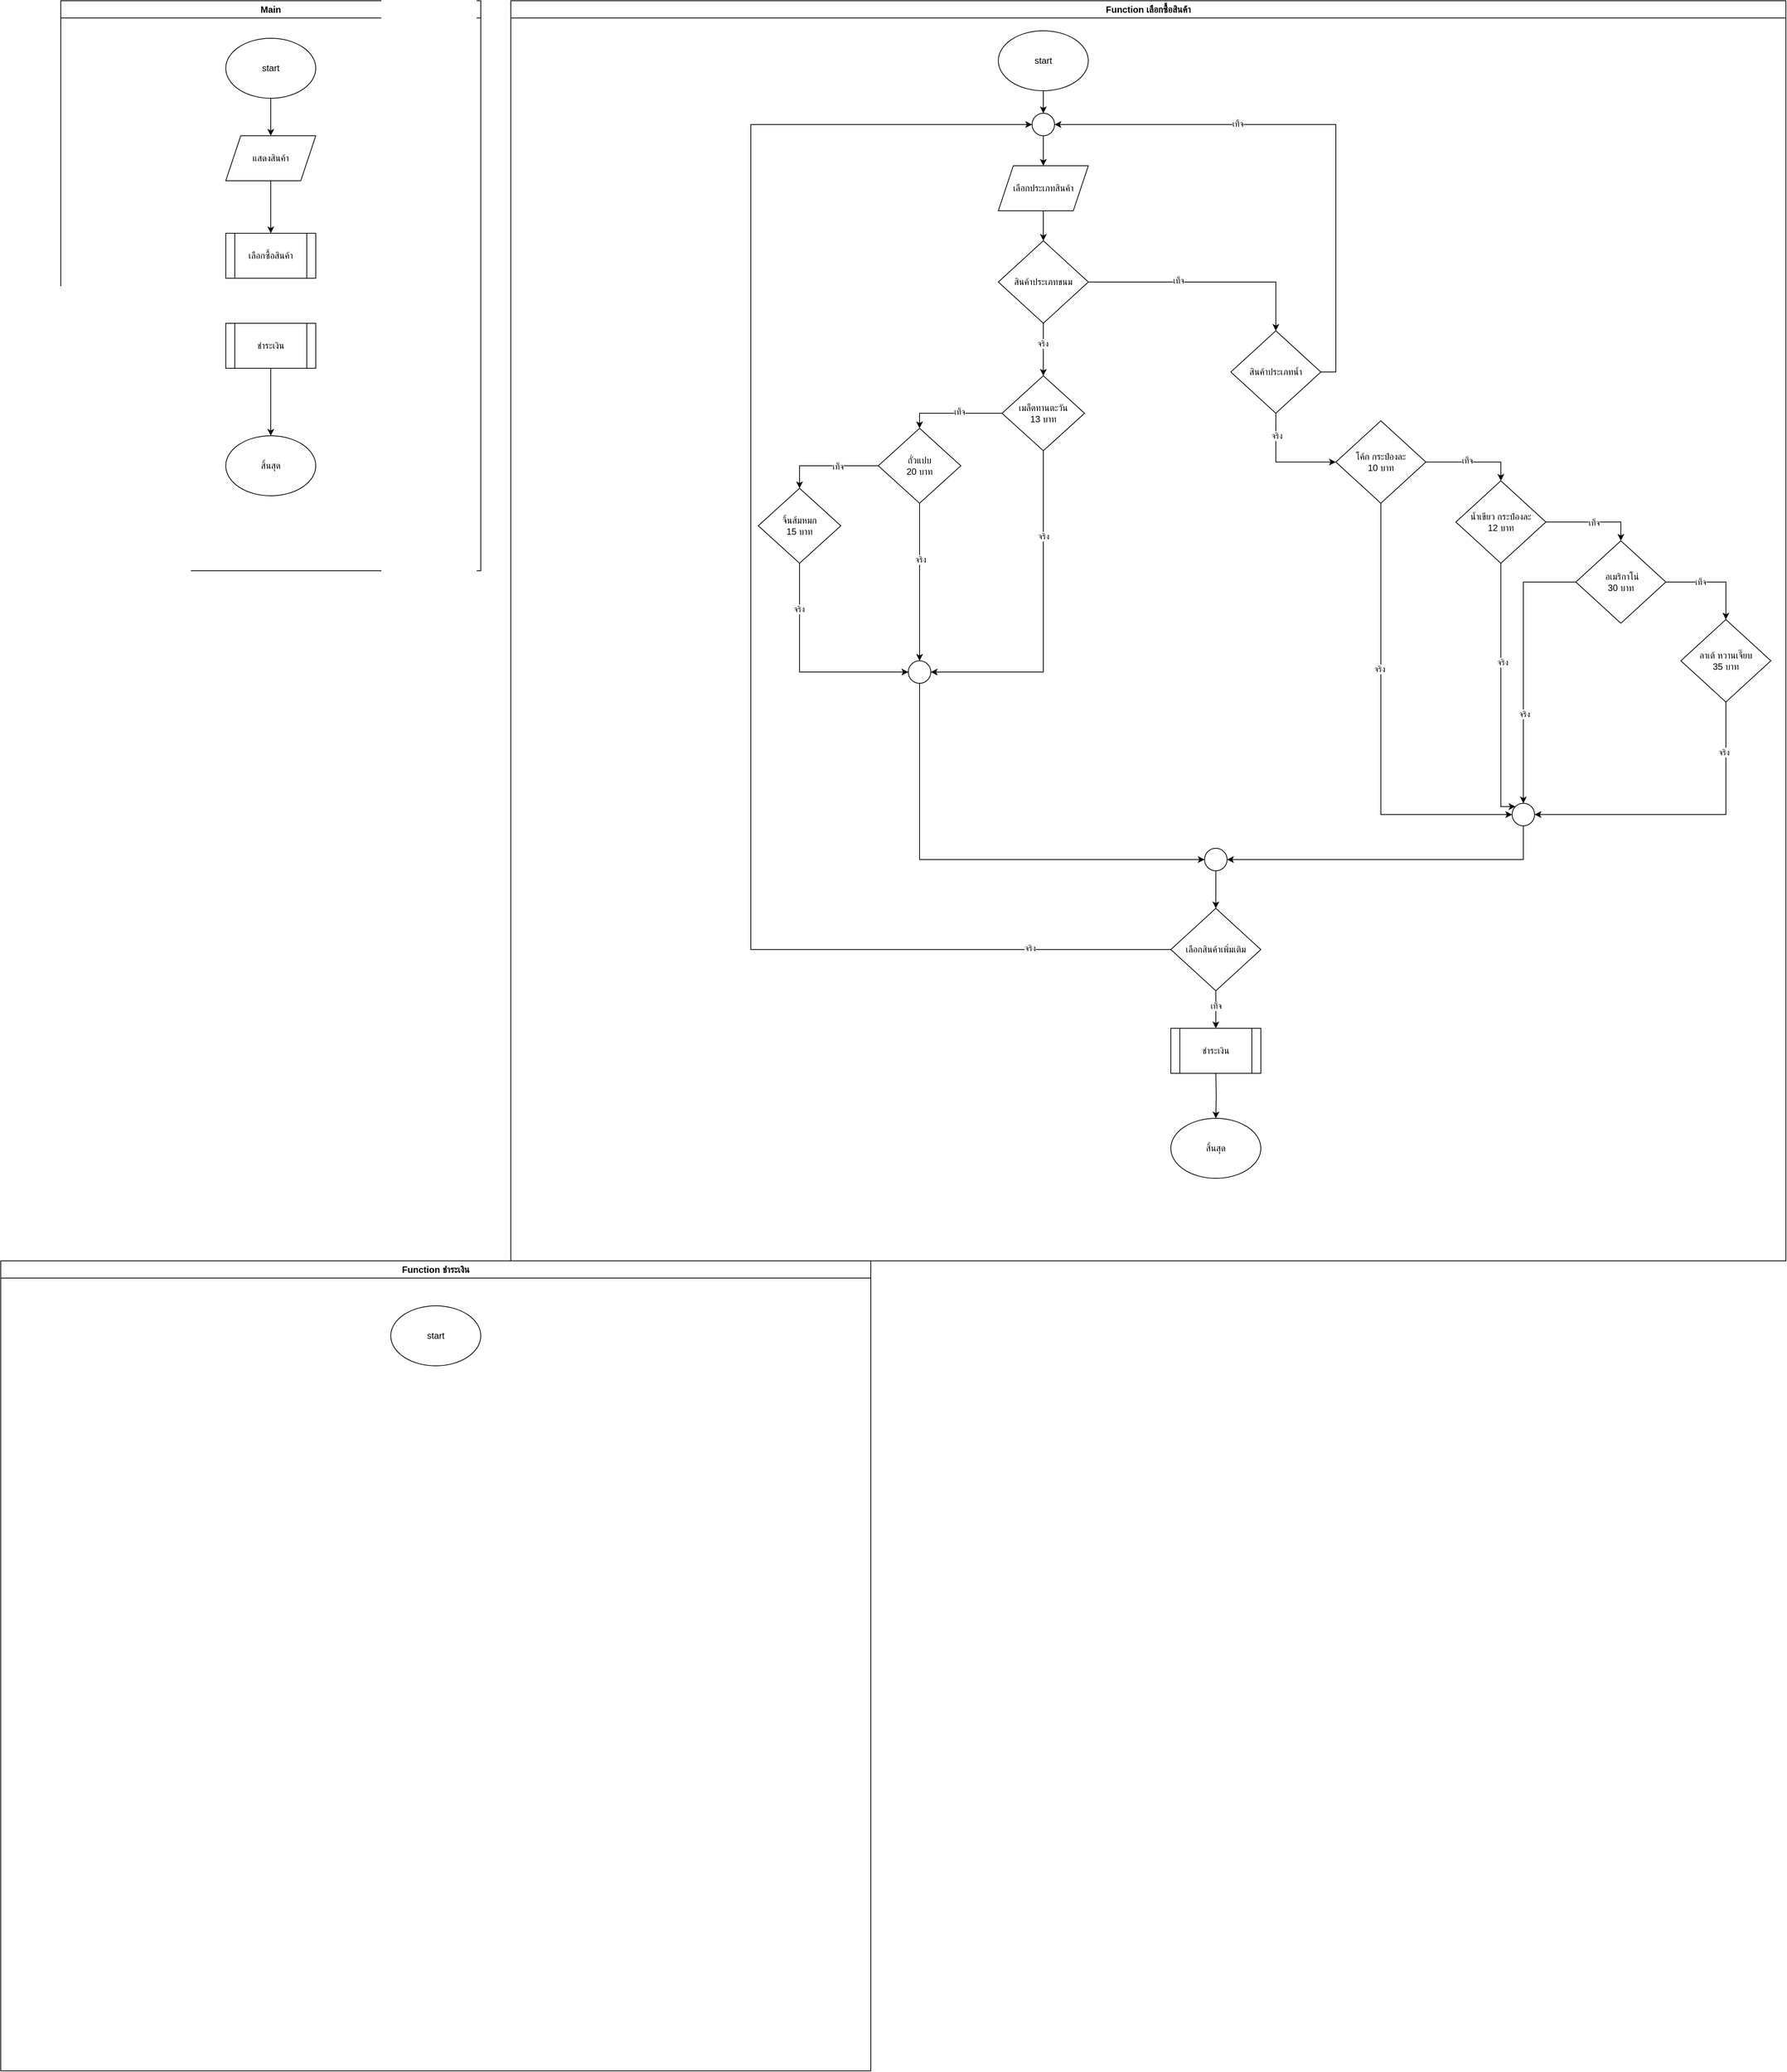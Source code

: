 <mxfile version="28.0.5">
  <diagram name="Page-1" id="F9enPEbknwxeYVMNx5j7">
    <mxGraphModel dx="1426" dy="785" grid="1" gridSize="10" guides="1" tooltips="1" connect="1" arrows="1" fold="1" page="1" pageScale="1" pageWidth="850" pageHeight="1100" math="0" shadow="0">
      <root>
        <mxCell id="0" />
        <mxCell id="1" parent="0" />
        <mxCell id="MAkC087RUVhpmCJc-tUX-18" value="Main" style="swimlane;whiteSpace=wrap;html=1;" vertex="1" parent="1">
          <mxGeometry x="160" width="560" height="760" as="geometry" />
        </mxCell>
        <mxCell id="MAkC087RUVhpmCJc-tUX-191" style="edgeStyle=orthogonalEdgeStyle;rounded=0;orthogonalLoop=1;jettySize=auto;html=1;exitX=0.5;exitY=1;exitDx=0;exitDy=0;entryX=0.5;entryY=0;entryDx=0;entryDy=0;" edge="1" parent="MAkC087RUVhpmCJc-tUX-18" source="MAkC087RUVhpmCJc-tUX-1" target="MAkC087RUVhpmCJc-tUX-190">
          <mxGeometry relative="1" as="geometry" />
        </mxCell>
        <mxCell id="MAkC087RUVhpmCJc-tUX-1" value="start" style="ellipse;whiteSpace=wrap;html=1;" vertex="1" parent="MAkC087RUVhpmCJc-tUX-18">
          <mxGeometry x="220" y="50" width="120" height="80" as="geometry" />
        </mxCell>
        <mxCell id="MAkC087RUVhpmCJc-tUX-34" value="เลือกซื้อสินค้า" style="shape=process;whiteSpace=wrap;html=1;backgroundOutline=1;" vertex="1" parent="MAkC087RUVhpmCJc-tUX-18">
          <mxGeometry x="220" y="310" width="120" height="60" as="geometry" />
        </mxCell>
        <mxCell id="MAkC087RUVhpmCJc-tUX-39" value="สิ้นสุด" style="ellipse;whiteSpace=wrap;html=1;" vertex="1" parent="MAkC087RUVhpmCJc-tUX-18">
          <mxGeometry x="220" y="580" width="120" height="80" as="geometry" />
        </mxCell>
        <mxCell id="MAkC087RUVhpmCJc-tUX-46" value="" style="edgeStyle=orthogonalEdgeStyle;rounded=0;orthogonalLoop=1;jettySize=auto;html=1;" edge="1" parent="MAkC087RUVhpmCJc-tUX-18" source="MAkC087RUVhpmCJc-tUX-45" target="MAkC087RUVhpmCJc-tUX-39">
          <mxGeometry relative="1" as="geometry" />
        </mxCell>
        <mxCell id="MAkC087RUVhpmCJc-tUX-45" value="ชำระเงิน" style="shape=process;whiteSpace=wrap;html=1;backgroundOutline=1;" vertex="1" parent="MAkC087RUVhpmCJc-tUX-18">
          <mxGeometry x="220" y="430" width="120" height="60" as="geometry" />
        </mxCell>
        <mxCell id="MAkC087RUVhpmCJc-tUX-192" style="edgeStyle=orthogonalEdgeStyle;rounded=0;orthogonalLoop=1;jettySize=auto;html=1;exitX=0.5;exitY=1;exitDx=0;exitDy=0;entryX=0.5;entryY=0;entryDx=0;entryDy=0;" edge="1" parent="MAkC087RUVhpmCJc-tUX-18" source="MAkC087RUVhpmCJc-tUX-190" target="MAkC087RUVhpmCJc-tUX-34">
          <mxGeometry relative="1" as="geometry" />
        </mxCell>
        <mxCell id="MAkC087RUVhpmCJc-tUX-190" value="แสดงสินค้า" style="shape=parallelogram;perimeter=parallelogramPerimeter;whiteSpace=wrap;html=1;fixedSize=1;" vertex="1" parent="MAkC087RUVhpmCJc-tUX-18">
          <mxGeometry x="220" y="180" width="120" height="60" as="geometry" />
        </mxCell>
        <mxCell id="MAkC087RUVhpmCJc-tUX-19" value="Function เลือกซื้อสินค้า" style="swimlane;whiteSpace=wrap;html=1;" vertex="1" parent="1">
          <mxGeometry x="760" width="1700" height="1680" as="geometry" />
        </mxCell>
        <mxCell id="MAkC087RUVhpmCJc-tUX-20" value="" style="edgeStyle=orthogonalEdgeStyle;rounded=0;orthogonalLoop=1;jettySize=auto;html=1;" edge="1" parent="MAkC087RUVhpmCJc-tUX-19" source="MAkC087RUVhpmCJc-tUX-21">
          <mxGeometry relative="1" as="geometry">
            <mxPoint x="710" y="150" as="targetPoint" />
          </mxGeometry>
        </mxCell>
        <mxCell id="MAkC087RUVhpmCJc-tUX-21" value="start" style="ellipse;whiteSpace=wrap;html=1;" vertex="1" parent="MAkC087RUVhpmCJc-tUX-19">
          <mxGeometry x="650" y="40" width="120" height="80" as="geometry" />
        </mxCell>
        <mxCell id="MAkC087RUVhpmCJc-tUX-105" value="" style="edgeStyle=orthogonalEdgeStyle;rounded=0;orthogonalLoop=1;jettySize=auto;html=1;" edge="1" parent="MAkC087RUVhpmCJc-tUX-19" source="MAkC087RUVhpmCJc-tUX-28">
          <mxGeometry relative="1" as="geometry">
            <mxPoint x="710" y="500" as="targetPoint" />
          </mxGeometry>
        </mxCell>
        <mxCell id="MAkC087RUVhpmCJc-tUX-106" value="จริง" style="edgeLabel;html=1;align=center;verticalAlign=middle;resizable=0;points=[];" vertex="1" connectable="0" parent="MAkC087RUVhpmCJc-tUX-105">
          <mxGeometry x="-0.229" y="-1" relative="1" as="geometry">
            <mxPoint as="offset" />
          </mxGeometry>
        </mxCell>
        <mxCell id="MAkC087RUVhpmCJc-tUX-136" style="edgeStyle=orthogonalEdgeStyle;rounded=0;orthogonalLoop=1;jettySize=auto;html=1;exitX=1;exitY=0.5;exitDx=0;exitDy=0;entryX=0.5;entryY=0;entryDx=0;entryDy=0;" edge="1" parent="MAkC087RUVhpmCJc-tUX-19" source="MAkC087RUVhpmCJc-tUX-28" target="MAkC087RUVhpmCJc-tUX-103">
          <mxGeometry relative="1" as="geometry" />
        </mxCell>
        <mxCell id="MAkC087RUVhpmCJc-tUX-137" value="เท็จ" style="edgeLabel;html=1;align=center;verticalAlign=middle;resizable=0;points=[];" vertex="1" connectable="0" parent="MAkC087RUVhpmCJc-tUX-136">
          <mxGeometry x="-0.238" y="2" relative="1" as="geometry">
            <mxPoint as="offset" />
          </mxGeometry>
        </mxCell>
        <mxCell id="MAkC087RUVhpmCJc-tUX-28" value="สินค้าประเภทขนม" style="rhombus;whiteSpace=wrap;html=1;" vertex="1" parent="MAkC087RUVhpmCJc-tUX-19">
          <mxGeometry x="650" y="320" width="120" height="110" as="geometry" />
        </mxCell>
        <mxCell id="MAkC087RUVhpmCJc-tUX-73" value="" style="edgeStyle=orthogonalEdgeStyle;rounded=0;orthogonalLoop=1;jettySize=auto;html=1;" edge="1" parent="MAkC087RUVhpmCJc-tUX-19" source="MAkC087RUVhpmCJc-tUX-31" target="MAkC087RUVhpmCJc-tUX-28">
          <mxGeometry relative="1" as="geometry" />
        </mxCell>
        <mxCell id="MAkC087RUVhpmCJc-tUX-31" value="เลือกประเภทสินค้า" style="shape=parallelogram;perimeter=parallelogramPerimeter;whiteSpace=wrap;html=1;fixedSize=1;" vertex="1" parent="MAkC087RUVhpmCJc-tUX-19">
          <mxGeometry x="650" y="220" width="120" height="60" as="geometry" />
        </mxCell>
        <mxCell id="MAkC087RUVhpmCJc-tUX-76" value="" style="edgeStyle=orthogonalEdgeStyle;rounded=0;orthogonalLoop=1;jettySize=auto;html=1;" edge="1" parent="MAkC087RUVhpmCJc-tUX-19" source="MAkC087RUVhpmCJc-tUX-75" target="MAkC087RUVhpmCJc-tUX-31">
          <mxGeometry relative="1" as="geometry" />
        </mxCell>
        <mxCell id="MAkC087RUVhpmCJc-tUX-75" value="" style="ellipse;whiteSpace=wrap;html=1;aspect=fixed;" vertex="1" parent="MAkC087RUVhpmCJc-tUX-19">
          <mxGeometry x="695" y="150" width="30" height="30" as="geometry" />
        </mxCell>
        <mxCell id="MAkC087RUVhpmCJc-tUX-148" style="edgeStyle=orthogonalEdgeStyle;rounded=0;orthogonalLoop=1;jettySize=auto;html=1;exitX=0.5;exitY=1;exitDx=0;exitDy=0;entryX=0;entryY=0.5;entryDx=0;entryDy=0;" edge="1" parent="MAkC087RUVhpmCJc-tUX-19" source="MAkC087RUVhpmCJc-tUX-103" target="MAkC087RUVhpmCJc-tUX-139">
          <mxGeometry relative="1" as="geometry" />
        </mxCell>
        <mxCell id="MAkC087RUVhpmCJc-tUX-149" value="จริง" style="edgeLabel;html=1;align=center;verticalAlign=middle;resizable=0;points=[];" vertex="1" connectable="0" parent="MAkC087RUVhpmCJc-tUX-148">
          <mxGeometry x="-0.586" y="1" relative="1" as="geometry">
            <mxPoint as="offset" />
          </mxGeometry>
        </mxCell>
        <mxCell id="MAkC087RUVhpmCJc-tUX-150" style="edgeStyle=orthogonalEdgeStyle;rounded=0;orthogonalLoop=1;jettySize=auto;html=1;exitX=1;exitY=0.5;exitDx=0;exitDy=0;entryX=1;entryY=0.5;entryDx=0;entryDy=0;" edge="1" parent="MAkC087RUVhpmCJc-tUX-19" source="MAkC087RUVhpmCJc-tUX-103" target="MAkC087RUVhpmCJc-tUX-75">
          <mxGeometry relative="1" as="geometry" />
        </mxCell>
        <mxCell id="MAkC087RUVhpmCJc-tUX-151" value="เท็จ" style="edgeLabel;html=1;align=center;verticalAlign=middle;resizable=0;points=[];" vertex="1" connectable="0" parent="MAkC087RUVhpmCJc-tUX-150">
          <mxGeometry x="0.327" y="-1" relative="1" as="geometry">
            <mxPoint as="offset" />
          </mxGeometry>
        </mxCell>
        <mxCell id="MAkC087RUVhpmCJc-tUX-103" value="สินค้าประเภทน้ำ" style="rhombus;whiteSpace=wrap;html=1;" vertex="1" parent="MAkC087RUVhpmCJc-tUX-19">
          <mxGeometry x="960" y="440" width="120" height="110" as="geometry" />
        </mxCell>
        <mxCell id="MAkC087RUVhpmCJc-tUX-109" value="" style="edgeStyle=orthogonalEdgeStyle;rounded=0;orthogonalLoop=1;jettySize=auto;html=1;" edge="1" parent="MAkC087RUVhpmCJc-tUX-19" source="MAkC087RUVhpmCJc-tUX-107" target="MAkC087RUVhpmCJc-tUX-108">
          <mxGeometry relative="1" as="geometry">
            <Array as="points">
              <mxPoint x="545" y="550" />
            </Array>
          </mxGeometry>
        </mxCell>
        <mxCell id="MAkC087RUVhpmCJc-tUX-110" value="เท็จ" style="edgeLabel;html=1;align=center;verticalAlign=middle;resizable=0;points=[];" vertex="1" connectable="0" parent="MAkC087RUVhpmCJc-tUX-109">
          <mxGeometry x="-0.123" y="-2" relative="1" as="geometry">
            <mxPoint as="offset" />
          </mxGeometry>
        </mxCell>
        <mxCell id="MAkC087RUVhpmCJc-tUX-161" style="edgeStyle=orthogonalEdgeStyle;rounded=0;orthogonalLoop=1;jettySize=auto;html=1;exitX=0.5;exitY=1;exitDx=0;exitDy=0;entryX=1;entryY=0.5;entryDx=0;entryDy=0;" edge="1" parent="MAkC087RUVhpmCJc-tUX-19" source="MAkC087RUVhpmCJc-tUX-107" target="MAkC087RUVhpmCJc-tUX-157">
          <mxGeometry relative="1" as="geometry" />
        </mxCell>
        <mxCell id="MAkC087RUVhpmCJc-tUX-162" value="จริง" style="edgeLabel;html=1;align=center;verticalAlign=middle;resizable=0;points=[];" vertex="1" connectable="0" parent="MAkC087RUVhpmCJc-tUX-161">
          <mxGeometry x="-0.488" relative="1" as="geometry">
            <mxPoint as="offset" />
          </mxGeometry>
        </mxCell>
        <mxCell id="MAkC087RUVhpmCJc-tUX-107" value="เมล็ดทานตะวัน&lt;div&gt;13 บาท&lt;/div&gt;" style="rhombus;whiteSpace=wrap;html=1;" vertex="1" parent="MAkC087RUVhpmCJc-tUX-19">
          <mxGeometry x="655" y="500" width="110" height="100" as="geometry" />
        </mxCell>
        <mxCell id="MAkC087RUVhpmCJc-tUX-112" value="" style="edgeStyle=orthogonalEdgeStyle;rounded=0;orthogonalLoop=1;jettySize=auto;html=1;" edge="1" parent="MAkC087RUVhpmCJc-tUX-19" source="MAkC087RUVhpmCJc-tUX-108" target="MAkC087RUVhpmCJc-tUX-111">
          <mxGeometry relative="1" as="geometry">
            <Array as="points">
              <mxPoint x="385" y="620" />
            </Array>
          </mxGeometry>
        </mxCell>
        <mxCell id="MAkC087RUVhpmCJc-tUX-113" value="เท็จ" style="edgeLabel;html=1;align=center;verticalAlign=middle;resizable=0;points=[];" vertex="1" connectable="0" parent="MAkC087RUVhpmCJc-tUX-112">
          <mxGeometry x="-0.2" y="1" relative="1" as="geometry">
            <mxPoint as="offset" />
          </mxGeometry>
        </mxCell>
        <mxCell id="MAkC087RUVhpmCJc-tUX-108" value="ถั่วแปบ&lt;div&gt;20 บาท&lt;/div&gt;" style="rhombus;whiteSpace=wrap;html=1;" vertex="1" parent="MAkC087RUVhpmCJc-tUX-19">
          <mxGeometry x="490" y="570" width="110" height="100" as="geometry" />
        </mxCell>
        <mxCell id="MAkC087RUVhpmCJc-tUX-160" style="edgeStyle=orthogonalEdgeStyle;rounded=0;orthogonalLoop=1;jettySize=auto;html=1;exitX=0.5;exitY=1;exitDx=0;exitDy=0;entryX=0;entryY=0.5;entryDx=0;entryDy=0;" edge="1" parent="MAkC087RUVhpmCJc-tUX-19" source="MAkC087RUVhpmCJc-tUX-111" target="MAkC087RUVhpmCJc-tUX-157">
          <mxGeometry relative="1" as="geometry" />
        </mxCell>
        <mxCell id="MAkC087RUVhpmCJc-tUX-163" value="จริง" style="edgeLabel;html=1;align=center;verticalAlign=middle;resizable=0;points=[];" vertex="1" connectable="0" parent="MAkC087RUVhpmCJc-tUX-160">
          <mxGeometry x="-0.579" y="-1" relative="1" as="geometry">
            <mxPoint as="offset" />
          </mxGeometry>
        </mxCell>
        <mxCell id="MAkC087RUVhpmCJc-tUX-111" value="จิ้นส้มหมก&lt;div&gt;15 บาท&lt;/div&gt;" style="rhombus;whiteSpace=wrap;html=1;" vertex="1" parent="MAkC087RUVhpmCJc-tUX-19">
          <mxGeometry x="330" y="650" width="110" height="100" as="geometry" />
        </mxCell>
        <mxCell id="MAkC087RUVhpmCJc-tUX-144" style="edgeStyle=orthogonalEdgeStyle;rounded=0;orthogonalLoop=1;jettySize=auto;html=1;exitX=1;exitY=0.5;exitDx=0;exitDy=0;entryX=0.5;entryY=0;entryDx=0;entryDy=0;" edge="1" parent="MAkC087RUVhpmCJc-tUX-19" source="MAkC087RUVhpmCJc-tUX-139" target="MAkC087RUVhpmCJc-tUX-141">
          <mxGeometry relative="1" as="geometry" />
        </mxCell>
        <mxCell id="MAkC087RUVhpmCJc-tUX-145" value="เท็จ" style="edgeLabel;html=1;align=center;verticalAlign=middle;resizable=0;points=[];" vertex="1" connectable="0" parent="MAkC087RUVhpmCJc-tUX-144">
          <mxGeometry x="-0.12" y="2" relative="1" as="geometry">
            <mxPoint as="offset" />
          </mxGeometry>
        </mxCell>
        <mxCell id="MAkC087RUVhpmCJc-tUX-165" style="edgeStyle=orthogonalEdgeStyle;rounded=0;orthogonalLoop=1;jettySize=auto;html=1;exitX=0.5;exitY=1;exitDx=0;exitDy=0;entryX=0;entryY=0.5;entryDx=0;entryDy=0;" edge="1" parent="MAkC087RUVhpmCJc-tUX-19" source="MAkC087RUVhpmCJc-tUX-139" target="MAkC087RUVhpmCJc-tUX-164">
          <mxGeometry relative="1" as="geometry" />
        </mxCell>
        <mxCell id="MAkC087RUVhpmCJc-tUX-172" value="จริง" style="edgeLabel;html=1;align=center;verticalAlign=middle;resizable=0;points=[];" vertex="1" connectable="0" parent="MAkC087RUVhpmCJc-tUX-165">
          <mxGeometry x="-0.251" y="-2" relative="1" as="geometry">
            <mxPoint as="offset" />
          </mxGeometry>
        </mxCell>
        <mxCell id="MAkC087RUVhpmCJc-tUX-139" value="โค้ก กระป๋องละ&lt;div&gt;10 บาท&lt;/div&gt;" style="rhombus;whiteSpace=wrap;html=1;" vertex="1" parent="MAkC087RUVhpmCJc-tUX-19">
          <mxGeometry x="1100" y="560" width="120" height="110" as="geometry" />
        </mxCell>
        <mxCell id="MAkC087RUVhpmCJc-tUX-146" style="edgeStyle=orthogonalEdgeStyle;rounded=0;orthogonalLoop=1;jettySize=auto;html=1;exitX=1;exitY=0.5;exitDx=0;exitDy=0;entryX=0.5;entryY=0;entryDx=0;entryDy=0;" edge="1" parent="MAkC087RUVhpmCJc-tUX-19" source="MAkC087RUVhpmCJc-tUX-141" target="MAkC087RUVhpmCJc-tUX-142">
          <mxGeometry relative="1" as="geometry" />
        </mxCell>
        <mxCell id="MAkC087RUVhpmCJc-tUX-147" value="เท็จ" style="edgeLabel;html=1;align=center;verticalAlign=middle;resizable=0;points=[];" vertex="1" connectable="0" parent="MAkC087RUVhpmCJc-tUX-146">
          <mxGeometry x="0.024" y="-1" relative="1" as="geometry">
            <mxPoint as="offset" />
          </mxGeometry>
        </mxCell>
        <mxCell id="MAkC087RUVhpmCJc-tUX-166" style="edgeStyle=orthogonalEdgeStyle;rounded=0;orthogonalLoop=1;jettySize=auto;html=1;exitX=0.5;exitY=1;exitDx=0;exitDy=0;entryX=0;entryY=0;entryDx=0;entryDy=0;" edge="1" parent="MAkC087RUVhpmCJc-tUX-19" source="MAkC087RUVhpmCJc-tUX-141" target="MAkC087RUVhpmCJc-tUX-164">
          <mxGeometry relative="1" as="geometry">
            <Array as="points">
              <mxPoint x="1320" y="1074" />
            </Array>
          </mxGeometry>
        </mxCell>
        <mxCell id="MAkC087RUVhpmCJc-tUX-169" value="จริง" style="edgeLabel;html=1;align=center;verticalAlign=middle;resizable=0;points=[];" vertex="1" connectable="0" parent="MAkC087RUVhpmCJc-tUX-166">
          <mxGeometry x="-0.232" y="2" relative="1" as="geometry">
            <mxPoint as="offset" />
          </mxGeometry>
        </mxCell>
        <mxCell id="MAkC087RUVhpmCJc-tUX-141" value="น้ำเขียว กระป๋องละ&lt;div&gt;12 บาท&lt;/div&gt;" style="rhombus;whiteSpace=wrap;html=1;" vertex="1" parent="MAkC087RUVhpmCJc-tUX-19">
          <mxGeometry x="1260" y="640" width="120" height="110" as="geometry" />
        </mxCell>
        <mxCell id="MAkC087RUVhpmCJc-tUX-154" style="edgeStyle=orthogonalEdgeStyle;rounded=0;orthogonalLoop=1;jettySize=auto;html=1;exitX=1;exitY=0.5;exitDx=0;exitDy=0;entryX=0.5;entryY=0;entryDx=0;entryDy=0;" edge="1" parent="MAkC087RUVhpmCJc-tUX-19" source="MAkC087RUVhpmCJc-tUX-142" target="MAkC087RUVhpmCJc-tUX-153">
          <mxGeometry relative="1" as="geometry" />
        </mxCell>
        <mxCell id="MAkC087RUVhpmCJc-tUX-155" value="เท็จ" style="edgeLabel;html=1;align=center;verticalAlign=middle;resizable=0;points=[];" vertex="1" connectable="0" parent="MAkC087RUVhpmCJc-tUX-154">
          <mxGeometry x="-0.292" relative="1" as="geometry">
            <mxPoint as="offset" />
          </mxGeometry>
        </mxCell>
        <mxCell id="MAkC087RUVhpmCJc-tUX-167" style="edgeStyle=orthogonalEdgeStyle;rounded=0;orthogonalLoop=1;jettySize=auto;html=1;entryX=0.5;entryY=0;entryDx=0;entryDy=0;" edge="1" parent="MAkC087RUVhpmCJc-tUX-19" source="MAkC087RUVhpmCJc-tUX-142" target="MAkC087RUVhpmCJc-tUX-164">
          <mxGeometry relative="1" as="geometry" />
        </mxCell>
        <mxCell id="MAkC087RUVhpmCJc-tUX-170" value="จริง" style="edgeLabel;html=1;align=center;verticalAlign=middle;resizable=0;points=[];" vertex="1" connectable="0" parent="MAkC087RUVhpmCJc-tUX-167">
          <mxGeometry x="0.348" y="1" relative="1" as="geometry">
            <mxPoint as="offset" />
          </mxGeometry>
        </mxCell>
        <mxCell id="MAkC087RUVhpmCJc-tUX-142" value="&amp;nbsp;อเมริกาโน่&lt;div&gt;30 บาท&lt;/div&gt;" style="rhombus;whiteSpace=wrap;html=1;" vertex="1" parent="MAkC087RUVhpmCJc-tUX-19">
          <mxGeometry x="1420" y="720" width="120" height="110" as="geometry" />
        </mxCell>
        <mxCell id="MAkC087RUVhpmCJc-tUX-168" style="edgeStyle=orthogonalEdgeStyle;rounded=0;orthogonalLoop=1;jettySize=auto;html=1;entryX=1;entryY=0.5;entryDx=0;entryDy=0;" edge="1" parent="MAkC087RUVhpmCJc-tUX-19" source="MAkC087RUVhpmCJc-tUX-153" target="MAkC087RUVhpmCJc-tUX-164">
          <mxGeometry relative="1" as="geometry">
            <Array as="points">
              <mxPoint x="1620" y="1085" />
            </Array>
          </mxGeometry>
        </mxCell>
        <mxCell id="MAkC087RUVhpmCJc-tUX-171" value="จริง" style="edgeLabel;html=1;align=center;verticalAlign=middle;resizable=0;points=[];" vertex="1" connectable="0" parent="MAkC087RUVhpmCJc-tUX-168">
          <mxGeometry x="-0.669" y="-3" relative="1" as="geometry">
            <mxPoint as="offset" />
          </mxGeometry>
        </mxCell>
        <mxCell id="MAkC087RUVhpmCJc-tUX-153" value="ลาเต้ หวานเจี๊ยบ&lt;div&gt;35 บาท&lt;/div&gt;" style="rhombus;whiteSpace=wrap;html=1;" vertex="1" parent="MAkC087RUVhpmCJc-tUX-19">
          <mxGeometry x="1560" y="825" width="120" height="110" as="geometry" />
        </mxCell>
        <mxCell id="MAkC087RUVhpmCJc-tUX-175" style="edgeStyle=orthogonalEdgeStyle;rounded=0;orthogonalLoop=1;jettySize=auto;html=1;exitX=0.5;exitY=1;exitDx=0;exitDy=0;entryX=0;entryY=0.5;entryDx=0;entryDy=0;" edge="1" parent="MAkC087RUVhpmCJc-tUX-19" source="MAkC087RUVhpmCJc-tUX-157" target="MAkC087RUVhpmCJc-tUX-174">
          <mxGeometry relative="1" as="geometry" />
        </mxCell>
        <mxCell id="MAkC087RUVhpmCJc-tUX-157" value="" style="ellipse;whiteSpace=wrap;html=1;aspect=fixed;" vertex="1" parent="MAkC087RUVhpmCJc-tUX-19">
          <mxGeometry x="530" y="880" width="30" height="30" as="geometry" />
        </mxCell>
        <mxCell id="MAkC087RUVhpmCJc-tUX-158" value="" style="edgeStyle=orthogonalEdgeStyle;rounded=0;orthogonalLoop=1;jettySize=auto;html=1;exitX=0.5;exitY=1;exitDx=0;exitDy=0;" edge="1" parent="MAkC087RUVhpmCJc-tUX-19" source="MAkC087RUVhpmCJc-tUX-108" target="MAkC087RUVhpmCJc-tUX-157">
          <mxGeometry relative="1" as="geometry">
            <mxPoint x="1305" y="670" as="sourcePoint" />
            <mxPoint x="1305" y="960" as="targetPoint" />
          </mxGeometry>
        </mxCell>
        <mxCell id="MAkC087RUVhpmCJc-tUX-159" value="จริง" style="edgeLabel;html=1;align=center;verticalAlign=middle;resizable=0;points=[];" vertex="1" connectable="0" parent="MAkC087RUVhpmCJc-tUX-158">
          <mxGeometry x="-0.284" y="1" relative="1" as="geometry">
            <mxPoint as="offset" />
          </mxGeometry>
        </mxCell>
        <mxCell id="MAkC087RUVhpmCJc-tUX-179" style="edgeStyle=orthogonalEdgeStyle;rounded=0;orthogonalLoop=1;jettySize=auto;html=1;entryX=1;entryY=0.5;entryDx=0;entryDy=0;" edge="1" parent="MAkC087RUVhpmCJc-tUX-19" source="MAkC087RUVhpmCJc-tUX-164" target="MAkC087RUVhpmCJc-tUX-174">
          <mxGeometry relative="1" as="geometry">
            <Array as="points">
              <mxPoint x="1350" y="1145" />
            </Array>
          </mxGeometry>
        </mxCell>
        <mxCell id="MAkC087RUVhpmCJc-tUX-164" value="" style="ellipse;whiteSpace=wrap;html=1;aspect=fixed;" vertex="1" parent="MAkC087RUVhpmCJc-tUX-19">
          <mxGeometry x="1335" y="1070" width="30" height="30" as="geometry" />
        </mxCell>
        <mxCell id="MAkC087RUVhpmCJc-tUX-177" value="" style="edgeStyle=orthogonalEdgeStyle;rounded=0;orthogonalLoop=1;jettySize=auto;html=1;" edge="1" parent="MAkC087RUVhpmCJc-tUX-19" source="MAkC087RUVhpmCJc-tUX-174">
          <mxGeometry relative="1" as="geometry">
            <mxPoint x="940" y="1210" as="targetPoint" />
          </mxGeometry>
        </mxCell>
        <mxCell id="MAkC087RUVhpmCJc-tUX-174" value="" style="ellipse;whiteSpace=wrap;html=1;aspect=fixed;" vertex="1" parent="MAkC087RUVhpmCJc-tUX-19">
          <mxGeometry x="925" y="1130" width="30" height="30" as="geometry" />
        </mxCell>
        <mxCell id="MAkC087RUVhpmCJc-tUX-182" style="edgeStyle=orthogonalEdgeStyle;rounded=0;orthogonalLoop=1;jettySize=auto;html=1;entryX=0;entryY=0.5;entryDx=0;entryDy=0;" edge="1" parent="MAkC087RUVhpmCJc-tUX-19" source="MAkC087RUVhpmCJc-tUX-181" target="MAkC087RUVhpmCJc-tUX-75">
          <mxGeometry relative="1" as="geometry">
            <Array as="points">
              <mxPoint x="320" y="1265" />
              <mxPoint x="320" y="165" />
            </Array>
          </mxGeometry>
        </mxCell>
        <mxCell id="MAkC087RUVhpmCJc-tUX-183" value="จริง" style="edgeLabel;html=1;align=center;verticalAlign=middle;resizable=0;points=[];" vertex="1" connectable="0" parent="MAkC087RUVhpmCJc-tUX-182">
          <mxGeometry x="-0.815" y="-2" relative="1" as="geometry">
            <mxPoint as="offset" />
          </mxGeometry>
        </mxCell>
        <mxCell id="MAkC087RUVhpmCJc-tUX-185" value="" style="edgeStyle=orthogonalEdgeStyle;rounded=0;orthogonalLoop=1;jettySize=auto;html=1;" edge="1" parent="MAkC087RUVhpmCJc-tUX-19" source="MAkC087RUVhpmCJc-tUX-181">
          <mxGeometry relative="1" as="geometry">
            <mxPoint x="940" y="1370" as="targetPoint" />
          </mxGeometry>
        </mxCell>
        <mxCell id="MAkC087RUVhpmCJc-tUX-186" value="เท็จ" style="edgeLabel;html=1;align=center;verticalAlign=middle;resizable=0;points=[];" vertex="1" connectable="0" parent="MAkC087RUVhpmCJc-tUX-185">
          <mxGeometry x="-0.2" relative="1" as="geometry">
            <mxPoint as="offset" />
          </mxGeometry>
        </mxCell>
        <mxCell id="MAkC087RUVhpmCJc-tUX-181" value="เลือกสินค้าเพิ่มเติม" style="rhombus;whiteSpace=wrap;html=1;" vertex="1" parent="MAkC087RUVhpmCJc-tUX-19">
          <mxGeometry x="880" y="1210" width="120" height="110" as="geometry" />
        </mxCell>
        <mxCell id="MAkC087RUVhpmCJc-tUX-188" value="" style="edgeStyle=orthogonalEdgeStyle;rounded=0;orthogonalLoop=1;jettySize=auto;html=1;" edge="1" parent="MAkC087RUVhpmCJc-tUX-19" target="MAkC087RUVhpmCJc-tUX-187">
          <mxGeometry relative="1" as="geometry">
            <mxPoint x="940" y="1430" as="sourcePoint" />
          </mxGeometry>
        </mxCell>
        <mxCell id="MAkC087RUVhpmCJc-tUX-187" value="สิ้นสุด" style="ellipse;whiteSpace=wrap;html=1;" vertex="1" parent="MAkC087RUVhpmCJc-tUX-19">
          <mxGeometry x="880" y="1490" width="120" height="80" as="geometry" />
        </mxCell>
        <mxCell id="MAkC087RUVhpmCJc-tUX-194" value="ชำระเงิน" style="shape=process;whiteSpace=wrap;html=1;backgroundOutline=1;" vertex="1" parent="MAkC087RUVhpmCJc-tUX-19">
          <mxGeometry x="880" y="1370" width="120" height="60" as="geometry" />
        </mxCell>
        <mxCell id="MAkC087RUVhpmCJc-tUX-195" value="Function ชำระเงิน" style="swimlane;whiteSpace=wrap;html=1;" vertex="1" parent="1">
          <mxGeometry x="80" y="1680" width="1160" height="1080" as="geometry" />
        </mxCell>
        <mxCell id="MAkC087RUVhpmCJc-tUX-197" value="start" style="ellipse;whiteSpace=wrap;html=1;" vertex="1" parent="MAkC087RUVhpmCJc-tUX-195">
          <mxGeometry x="520" y="60" width="120" height="80" as="geometry" />
        </mxCell>
      </root>
    </mxGraphModel>
  </diagram>
</mxfile>
